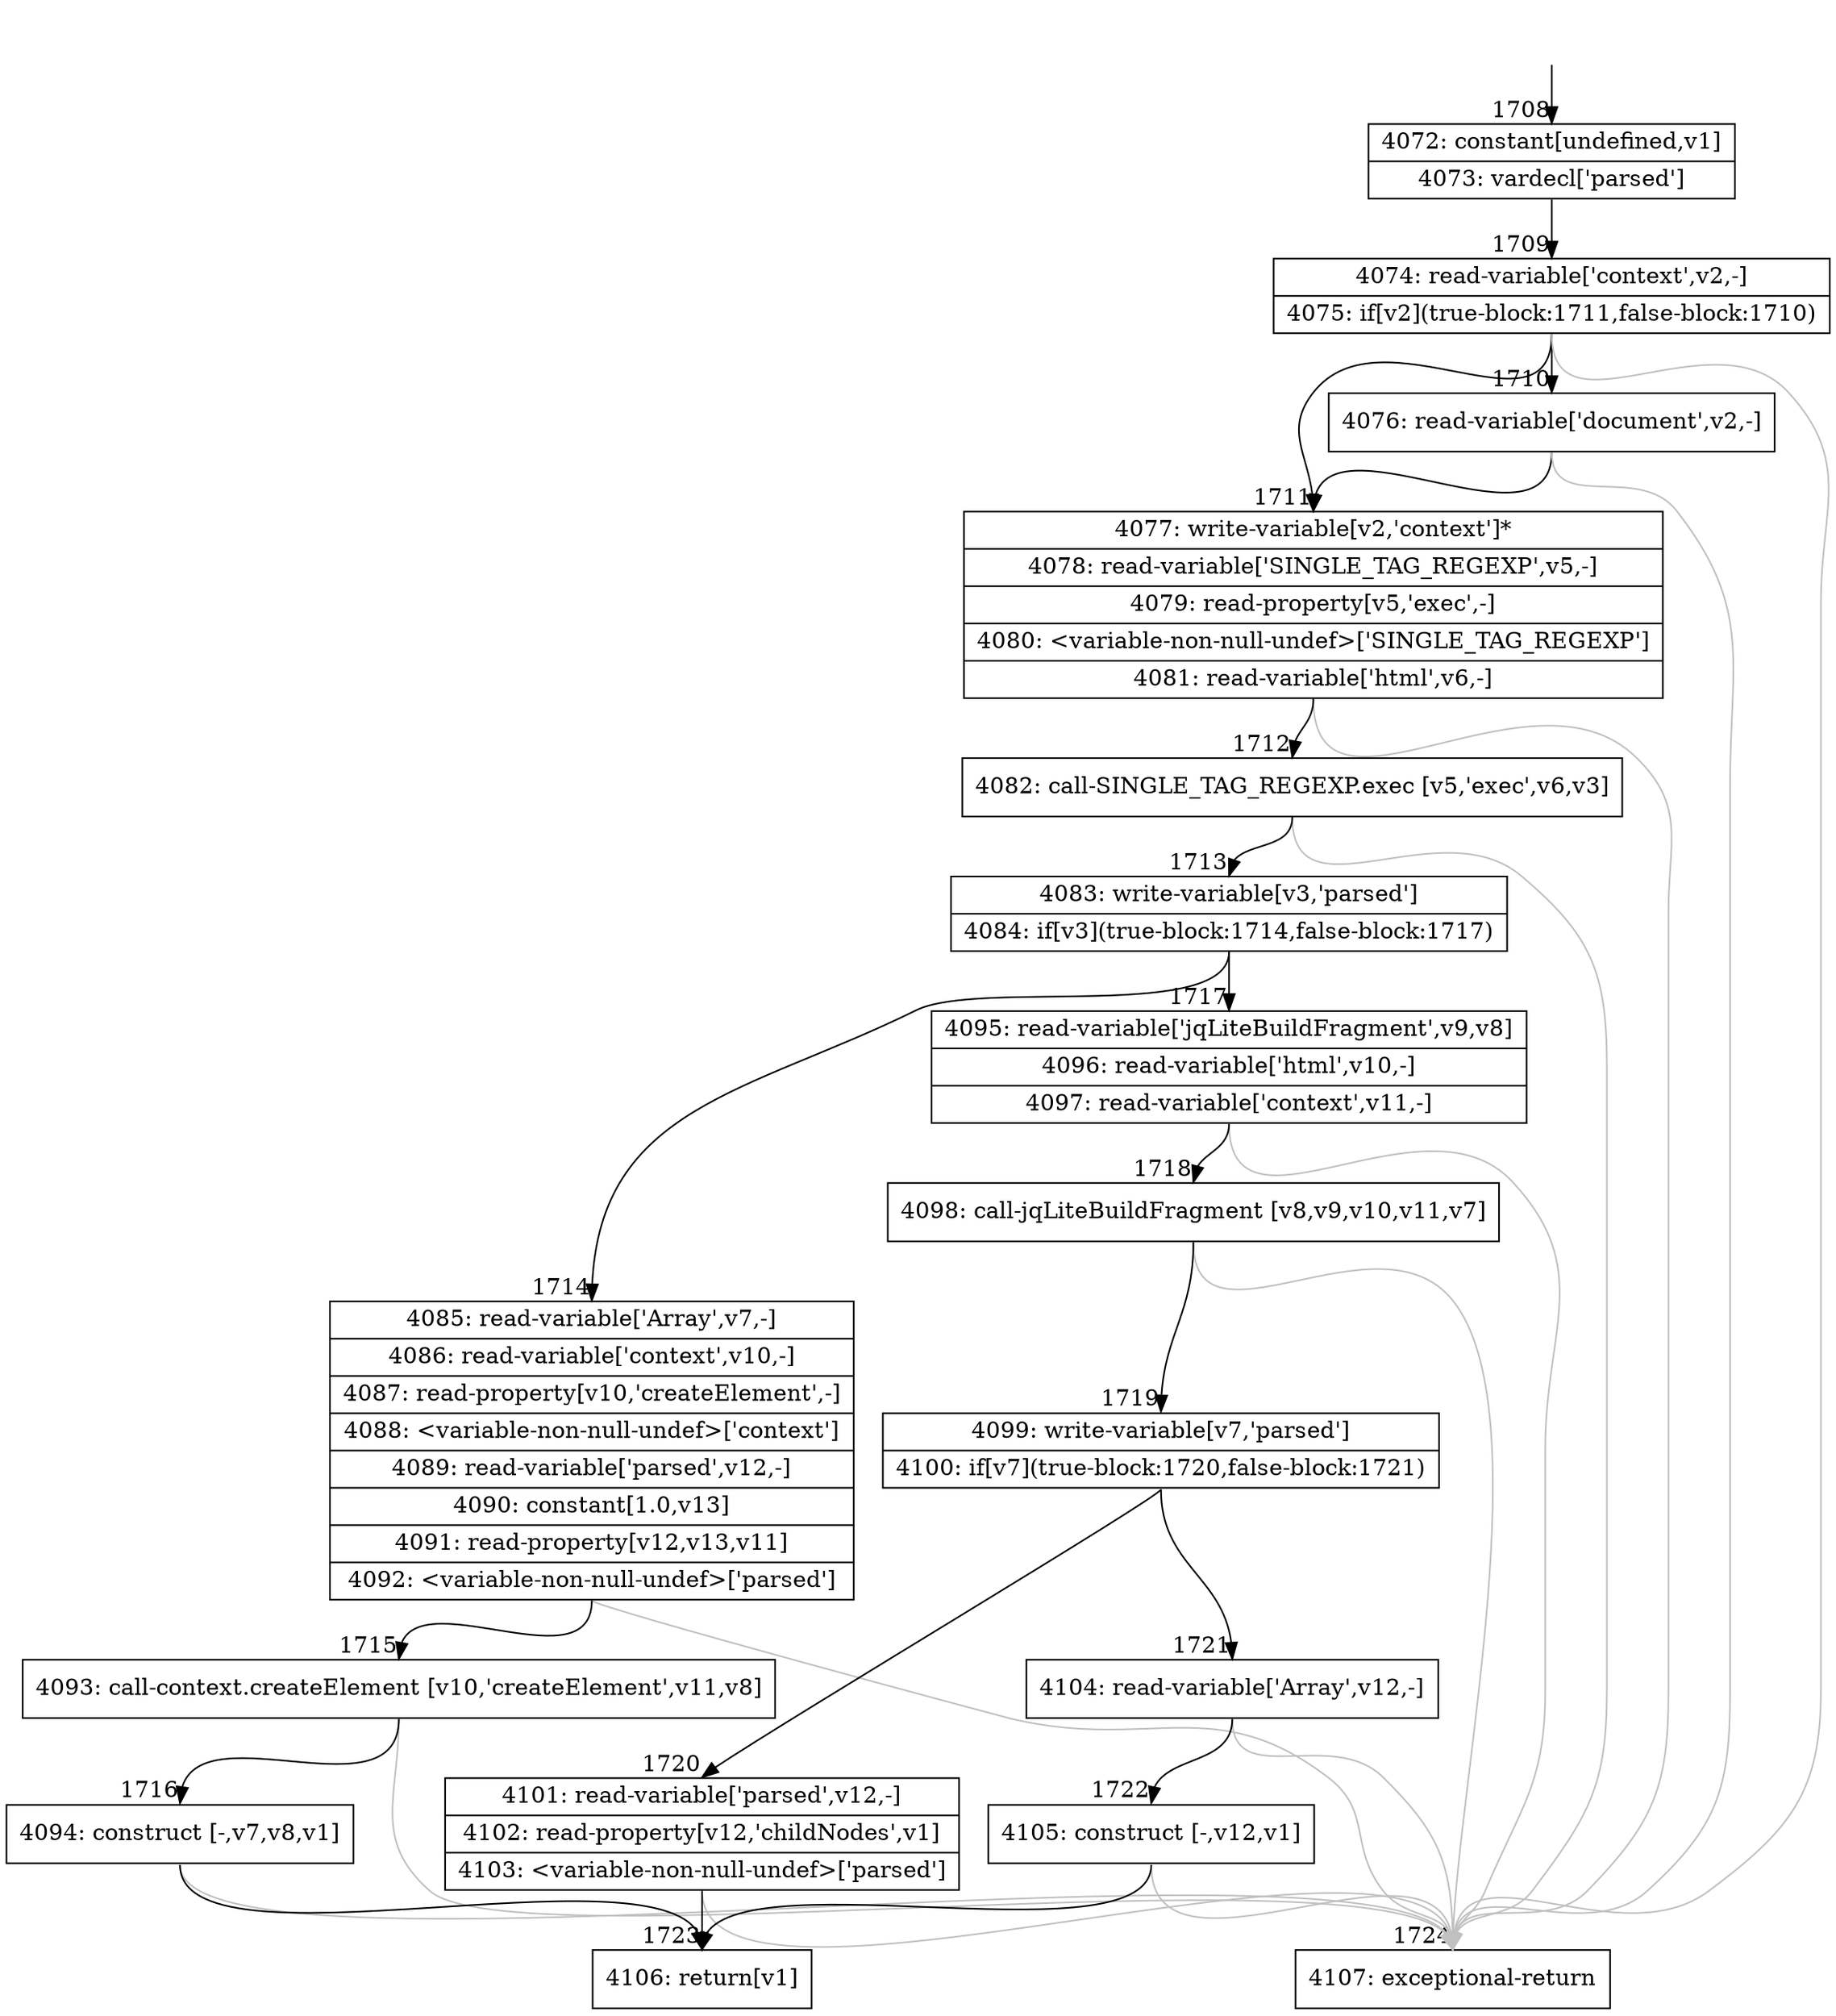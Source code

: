 digraph {
rankdir="TD"
BB_entry130[shape=none,label=""];
BB_entry130 -> BB1708 [tailport=s, headport=n, headlabel="    1708"]
BB1708 [shape=record label="{4072: constant[undefined,v1]|4073: vardecl['parsed']}" ] 
BB1708 -> BB1709 [tailport=s, headport=n, headlabel="      1709"]
BB1709 [shape=record label="{4074: read-variable['context',v2,-]|4075: if[v2](true-block:1711,false-block:1710)}" ] 
BB1709 -> BB1711 [tailport=s, headport=n, headlabel="      1711"]
BB1709 -> BB1710 [tailport=s, headport=n, headlabel="      1710"]
BB1709 -> BB1724 [tailport=s, headport=n, color=gray, headlabel="      1724"]
BB1710 [shape=record label="{4076: read-variable['document',v2,-]}" ] 
BB1710 -> BB1711 [tailport=s, headport=n]
BB1710 -> BB1724 [tailport=s, headport=n, color=gray]
BB1711 [shape=record label="{4077: write-variable[v2,'context']*|4078: read-variable['SINGLE_TAG_REGEXP',v5,-]|4079: read-property[v5,'exec',-]|4080: \<variable-non-null-undef\>['SINGLE_TAG_REGEXP']|4081: read-variable['html',v6,-]}" ] 
BB1711 -> BB1712 [tailport=s, headport=n, headlabel="      1712"]
BB1711 -> BB1724 [tailport=s, headport=n, color=gray]
BB1712 [shape=record label="{4082: call-SINGLE_TAG_REGEXP.exec [v5,'exec',v6,v3]}" ] 
BB1712 -> BB1713 [tailport=s, headport=n, headlabel="      1713"]
BB1712 -> BB1724 [tailport=s, headport=n, color=gray]
BB1713 [shape=record label="{4083: write-variable[v3,'parsed']|4084: if[v3](true-block:1714,false-block:1717)}" ] 
BB1713 -> BB1714 [tailport=s, headport=n, headlabel="      1714"]
BB1713 -> BB1717 [tailport=s, headport=n, headlabel="      1717"]
BB1714 [shape=record label="{4085: read-variable['Array',v7,-]|4086: read-variable['context',v10,-]|4087: read-property[v10,'createElement',-]|4088: \<variable-non-null-undef\>['context']|4089: read-variable['parsed',v12,-]|4090: constant[1.0,v13]|4091: read-property[v12,v13,v11]|4092: \<variable-non-null-undef\>['parsed']}" ] 
BB1714 -> BB1715 [tailport=s, headport=n, headlabel="      1715"]
BB1714 -> BB1724 [tailport=s, headport=n, color=gray]
BB1715 [shape=record label="{4093: call-context.createElement [v10,'createElement',v11,v8]}" ] 
BB1715 -> BB1716 [tailport=s, headport=n, headlabel="      1716"]
BB1715 -> BB1724 [tailport=s, headport=n, color=gray]
BB1716 [shape=record label="{4094: construct [-,v7,v8,v1]}" ] 
BB1716 -> BB1723 [tailport=s, headport=n, headlabel="      1723"]
BB1716 -> BB1724 [tailport=s, headport=n, color=gray]
BB1717 [shape=record label="{4095: read-variable['jqLiteBuildFragment',v9,v8]|4096: read-variable['html',v10,-]|4097: read-variable['context',v11,-]}" ] 
BB1717 -> BB1718 [tailport=s, headport=n, headlabel="      1718"]
BB1717 -> BB1724 [tailport=s, headport=n, color=gray]
BB1718 [shape=record label="{4098: call-jqLiteBuildFragment [v8,v9,v10,v11,v7]}" ] 
BB1718 -> BB1719 [tailport=s, headport=n, headlabel="      1719"]
BB1718 -> BB1724 [tailport=s, headport=n, color=gray]
BB1719 [shape=record label="{4099: write-variable[v7,'parsed']|4100: if[v7](true-block:1720,false-block:1721)}" ] 
BB1719 -> BB1720 [tailport=s, headport=n, headlabel="      1720"]
BB1719 -> BB1721 [tailport=s, headport=n, headlabel="      1721"]
BB1720 [shape=record label="{4101: read-variable['parsed',v12,-]|4102: read-property[v12,'childNodes',v1]|4103: \<variable-non-null-undef\>['parsed']}" ] 
BB1720 -> BB1723 [tailport=s, headport=n]
BB1720 -> BB1724 [tailport=s, headport=n, color=gray]
BB1721 [shape=record label="{4104: read-variable['Array',v12,-]}" ] 
BB1721 -> BB1722 [tailport=s, headport=n, headlabel="      1722"]
BB1721 -> BB1724 [tailport=s, headport=n, color=gray]
BB1722 [shape=record label="{4105: construct [-,v12,v1]}" ] 
BB1722 -> BB1723 [tailport=s, headport=n]
BB1722 -> BB1724 [tailport=s, headport=n, color=gray]
BB1723 [shape=record label="{4106: return[v1]}" ] 
BB1724 [shape=record label="{4107: exceptional-return}" ] 
//#$~ 2739
}
